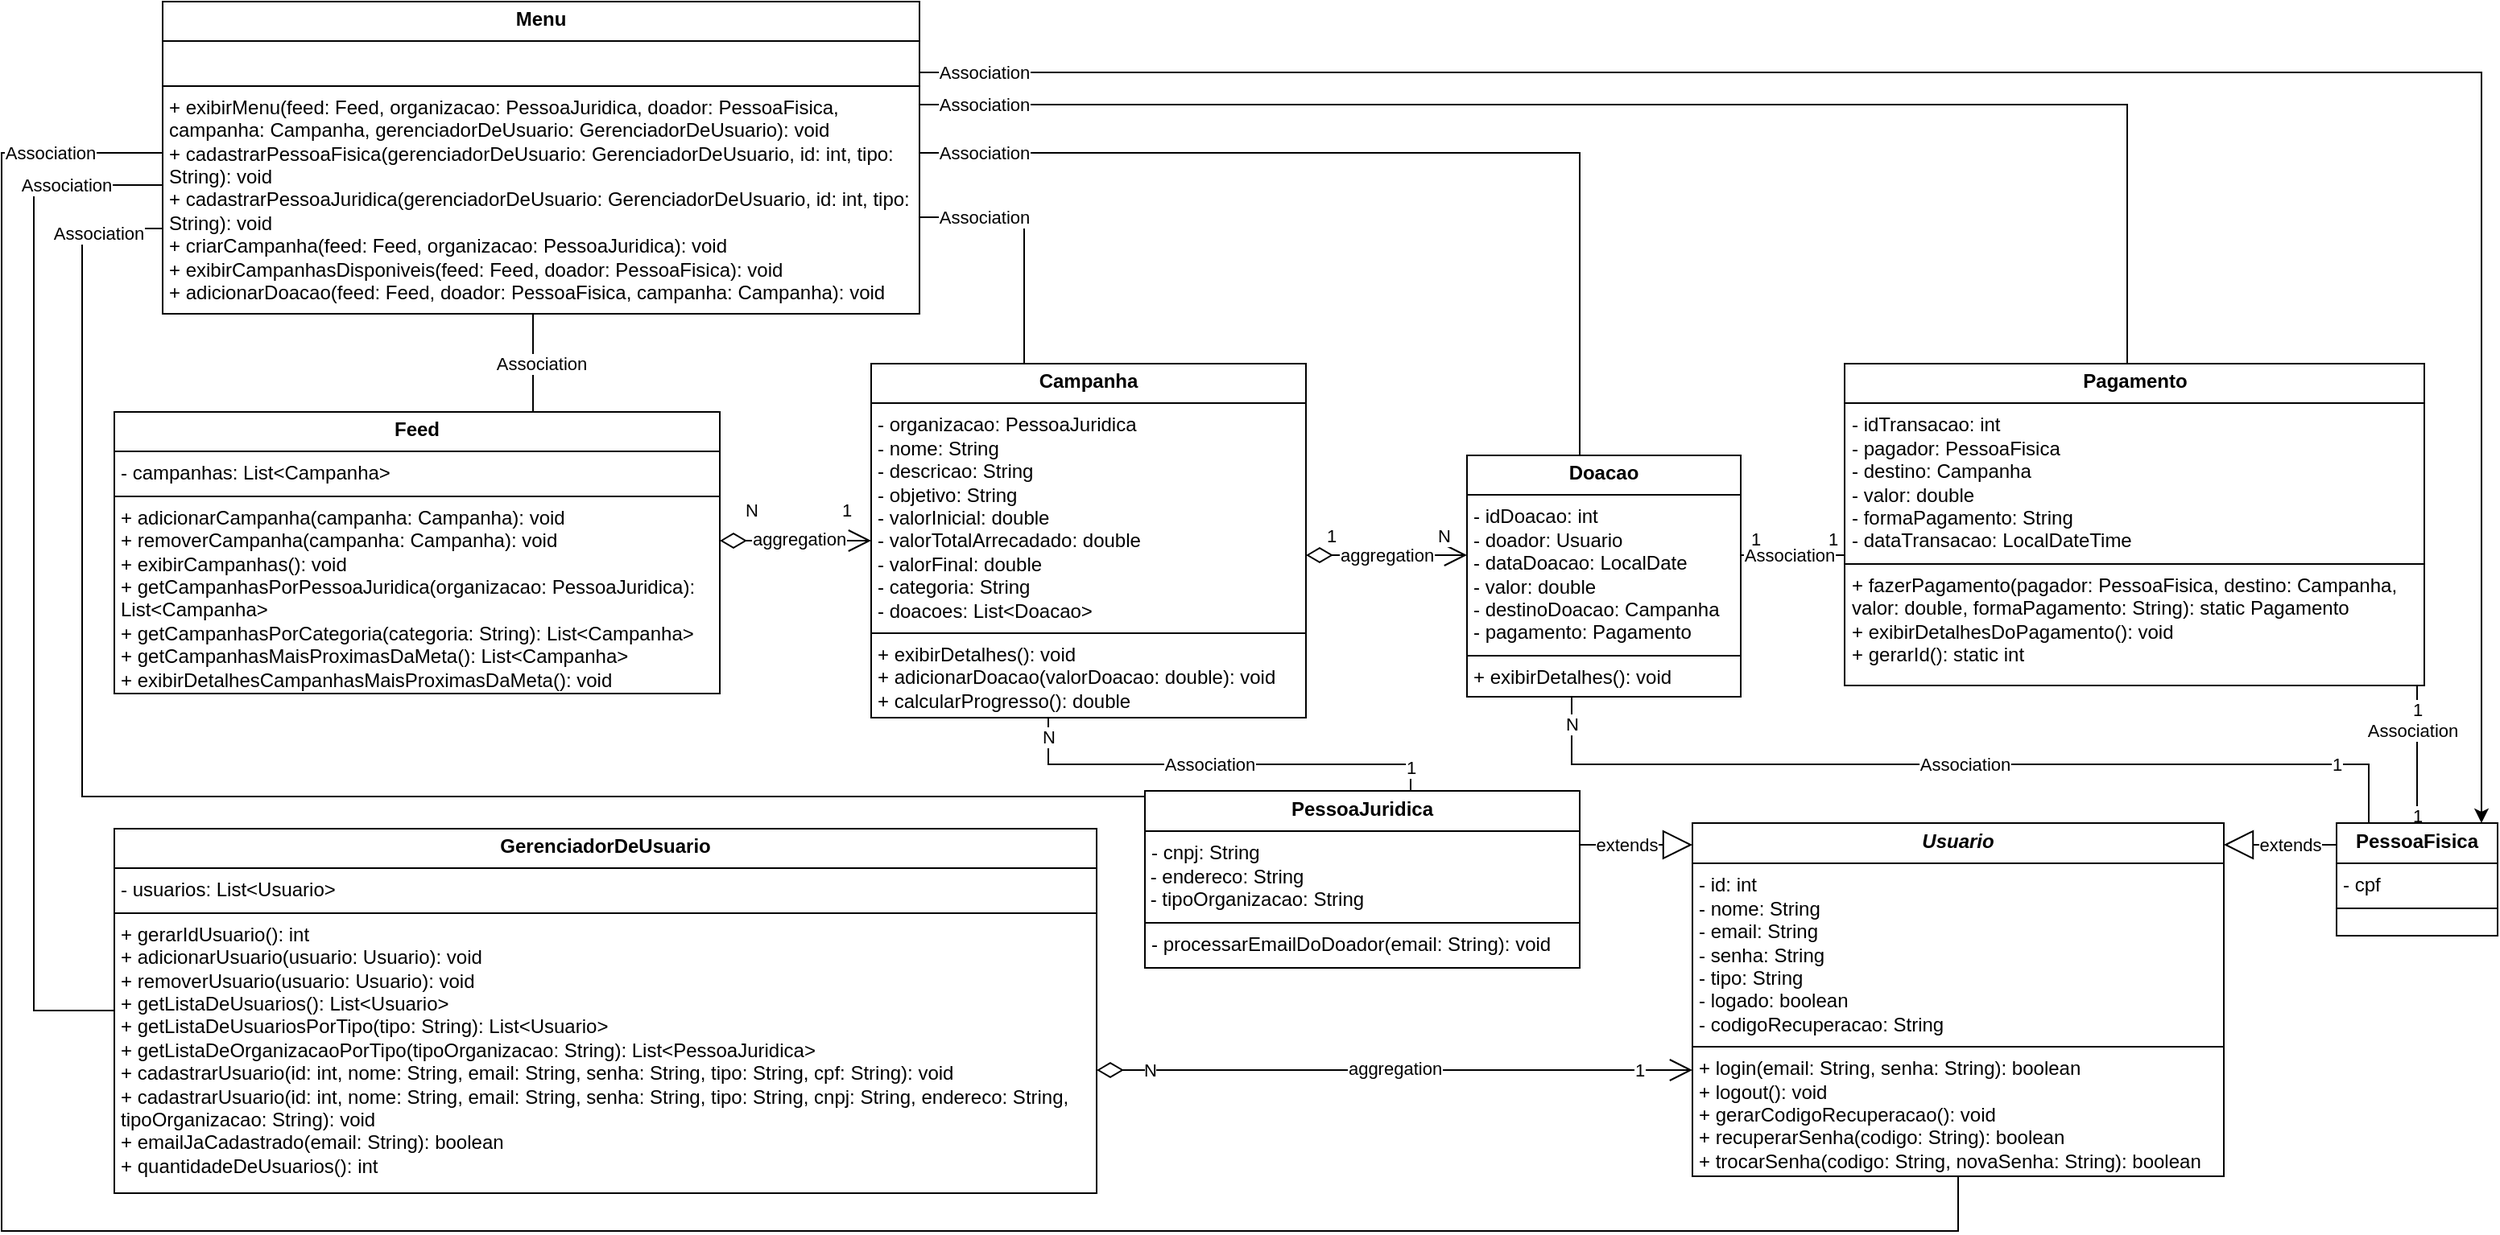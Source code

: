 <mxfile version="24.8.8">
  <diagram name="Página-1" id="lHM0XxpoYWxzi4uBRQyZ">
    <mxGraphModel dx="2049" dy="468" grid="1" gridSize="10" guides="1" tooltips="1" connect="1" arrows="1" fold="1" page="1" pageScale="1" pageWidth="1169" pageHeight="827" math="0" shadow="0">
      <root>
        <mxCell id="0" />
        <mxCell id="1" parent="0" />
        <mxCell id="vQ8KOTCToY-eHlb9DLR3-48" style="edgeStyle=orthogonalEdgeStyle;rounded=0;orthogonalLoop=1;jettySize=auto;html=1;strokeColor=default;align=left;verticalAlign=bottom;fontFamily=Helvetica;fontSize=11;fontColor=default;labelBackgroundColor=default;startArrow=diamondThin;startFill=0;startSize=14;endArrow=open;endSize=12;" parent="1" source="vQ8KOTCToY-eHlb9DLR3-4" target="J2ThRkLxDdY4WMBhR2OH-1" edge="1">
          <mxGeometry relative="1" as="geometry">
            <Array as="points">
              <mxPoint x="300" y="674" />
              <mxPoint x="300" y="674" />
            </Array>
          </mxGeometry>
        </mxCell>
        <mxCell id="vQ8KOTCToY-eHlb9DLR3-49" value="aggregation" style="edgeLabel;html=1;align=center;verticalAlign=middle;resizable=0;points=[];" parent="vQ8KOTCToY-eHlb9DLR3-48" vertex="1" connectable="0">
          <mxGeometry y="1" relative="1" as="geometry">
            <mxPoint as="offset" />
          </mxGeometry>
        </mxCell>
        <mxCell id="vQ8KOTCToY-eHlb9DLR3-65" value="1" style="edgeLabel;html=1;align=center;verticalAlign=middle;resizable=0;points=[];" parent="vQ8KOTCToY-eHlb9DLR3-48" vertex="1" connectable="0">
          <mxGeometry x="0.822" relative="1" as="geometry">
            <mxPoint as="offset" />
          </mxGeometry>
        </mxCell>
        <mxCell id="vQ8KOTCToY-eHlb9DLR3-66" value="N" style="edgeLabel;html=1;align=center;verticalAlign=middle;resizable=0;points=[];" parent="vQ8KOTCToY-eHlb9DLR3-48" vertex="1" connectable="0">
          <mxGeometry x="-0.822" relative="1" as="geometry">
            <mxPoint as="offset" />
          </mxGeometry>
        </mxCell>
        <mxCell id="J2ThRkLxDdY4WMBhR2OH-1" value="&lt;p style=&quot;margin:0px;margin-top:4px;text-align:center;&quot;&gt;&lt;b&gt;&lt;i&gt;Usuario&lt;/i&gt;&lt;/b&gt;&lt;/p&gt;&lt;hr size=&quot;1&quot; style=&quot;border-style:solid;&quot;&gt;&lt;p style=&quot;margin:0px;margin-left:4px;&quot;&gt;- id: int&lt;/p&gt;&lt;p style=&quot;margin:0px;margin-left:4px;&quot;&gt;- nome: String&lt;/p&gt;&lt;p style=&quot;margin:0px;margin-left:4px;&quot;&gt;- email: String&lt;/p&gt;&lt;p style=&quot;margin:0px;margin-left:4px;&quot;&gt;- senha: String&lt;/p&gt;&lt;p style=&quot;margin:0px;margin-left:4px;&quot;&gt;- tipo: String&lt;/p&gt;&lt;p style=&quot;margin:0px;margin-left:4px;&quot;&gt;- logado: boolean&lt;/p&gt;&lt;p style=&quot;margin:0px;margin-left:4px;&quot;&gt;- codigoRecuperacao: String&lt;/p&gt;&lt;hr size=&quot;1&quot; style=&quot;border-style:solid;&quot;&gt;&lt;p style=&quot;margin:0px;margin-left:4px;&quot;&gt;+ login(email: String, senha: String): boolean&lt;/p&gt;&lt;p style=&quot;margin:0px;margin-left:4px;&quot;&gt;+ logout(): void&lt;/p&gt;&lt;p style=&quot;margin:0px;margin-left:4px;&quot;&gt;+&amp;nbsp;gerarCodigoRecuperacao(): void&lt;/p&gt;&lt;p style=&quot;margin:0px;margin-left:4px;&quot;&gt;+&amp;nbsp;recuperarSenha(codigo: String): boolean&lt;/p&gt;&lt;p style=&quot;margin:0px;margin-left:4px;&quot;&gt;+&amp;nbsp;trocarSenha(codigo: String, novaSenha: String): boolean&lt;/p&gt;" style="verticalAlign=top;align=left;overflow=fill;html=1;whiteSpace=wrap;" parent="1" vertex="1">
          <mxGeometry x="490" y="520.5" width="330" height="219.5" as="geometry" />
        </mxCell>
        <mxCell id="vQ8KOTCToY-eHlb9DLR3-19" style="edgeStyle=orthogonalEdgeStyle;rounded=0;orthogonalLoop=1;jettySize=auto;html=1;strokeColor=default;align=center;verticalAlign=middle;fontFamily=Helvetica;fontSize=11;fontColor=default;labelBackgroundColor=default;endArrow=none;" parent="1" source="J2ThRkLxDdY4WMBhR2OH-14" target="vQ8KOTCToY-eHlb9DLR3-2" edge="1">
          <mxGeometry relative="1" as="geometry">
            <Array as="points">
              <mxPoint x="910" y="484" />
              <mxPoint x="415" y="484" />
            </Array>
          </mxGeometry>
        </mxCell>
        <mxCell id="vQ8KOTCToY-eHlb9DLR3-38" value="1" style="edgeLabel;html=1;align=center;verticalAlign=middle;resizable=0;points=[];rounded=0;strokeColor=default;fontFamily=Helvetica;fontSize=11;fontColor=default;labelBackgroundColor=default;" parent="vQ8KOTCToY-eHlb9DLR3-19" vertex="1" connectable="0">
          <mxGeometry x="-0.797" relative="1" as="geometry">
            <mxPoint x="1" as="offset" />
          </mxGeometry>
        </mxCell>
        <mxCell id="vQ8KOTCToY-eHlb9DLR3-39" value="N" style="edgeLabel;html=1;align=center;verticalAlign=middle;resizable=0;points=[];rounded=0;strokeColor=default;fontFamily=Helvetica;fontSize=11;fontColor=default;labelBackgroundColor=default;" parent="vQ8KOTCToY-eHlb9DLR3-19" vertex="1" connectable="0">
          <mxGeometry x="0.943" relative="1" as="geometry">
            <mxPoint as="offset" />
          </mxGeometry>
        </mxCell>
        <mxCell id="vQ8KOTCToY-eHlb9DLR3-58" value="Association" style="edgeLabel;html=1;align=center;verticalAlign=middle;resizable=0;points=[];" parent="vQ8KOTCToY-eHlb9DLR3-19" vertex="1" connectable="0">
          <mxGeometry x="0.006" relative="1" as="geometry">
            <mxPoint x="1" as="offset" />
          </mxGeometry>
        </mxCell>
        <mxCell id="vQ8KOTCToY-eHlb9DLR3-21" style="edgeStyle=orthogonalEdgeStyle;rounded=0;orthogonalLoop=1;jettySize=auto;html=1;strokeColor=default;align=center;verticalAlign=middle;fontFamily=Helvetica;fontSize=11;fontColor=default;labelBackgroundColor=default;endArrow=none;" parent="1" source="J2ThRkLxDdY4WMBhR2OH-14" target="vQ8KOTCToY-eHlb9DLR3-6" edge="1">
          <mxGeometry relative="1" as="geometry">
            <Array as="points">
              <mxPoint x="930" y="424" />
              <mxPoint x="930" y="424" />
            </Array>
          </mxGeometry>
        </mxCell>
        <mxCell id="vQ8KOTCToY-eHlb9DLR3-63" value="1" style="edgeLabel;html=1;align=center;verticalAlign=middle;resizable=0;points=[];" parent="vQ8KOTCToY-eHlb9DLR3-21" vertex="1" connectable="0">
          <mxGeometry x="0.648" y="-2" relative="1" as="geometry">
            <mxPoint x="-2" as="offset" />
          </mxGeometry>
        </mxCell>
        <mxCell id="vQ8KOTCToY-eHlb9DLR3-64" value="1" style="edgeLabel;html=1;align=center;verticalAlign=middle;resizable=0;points=[];" parent="vQ8KOTCToY-eHlb9DLR3-21" vertex="1" connectable="0">
          <mxGeometry x="-0.856" relative="1" as="geometry">
            <mxPoint y="1" as="offset" />
          </mxGeometry>
        </mxCell>
        <mxCell id="vQ8KOTCToY-eHlb9DLR3-41" style="edgeStyle=orthogonalEdgeStyle;rounded=0;orthogonalLoop=1;jettySize=auto;html=1;strokeColor=default;align=center;verticalAlign=middle;fontFamily=Helvetica;fontSize=11;fontColor=default;labelBackgroundColor=default;endArrow=block;endFill=0;endSize=16;" parent="1" source="J2ThRkLxDdY4WMBhR2OH-14" target="J2ThRkLxDdY4WMBhR2OH-1" edge="1">
          <mxGeometry relative="1" as="geometry">
            <Array as="points">
              <mxPoint x="880" y="534" />
              <mxPoint x="880" y="534" />
            </Array>
          </mxGeometry>
        </mxCell>
        <mxCell id="vQ8KOTCToY-eHlb9DLR3-43" value="extends" style="edgeLabel;html=1;align=center;verticalAlign=middle;resizable=0;points=[];" parent="vQ8KOTCToY-eHlb9DLR3-41" vertex="1" connectable="0">
          <mxGeometry x="-0.171" relative="1" as="geometry">
            <mxPoint as="offset" />
          </mxGeometry>
        </mxCell>
        <mxCell id="J2ThRkLxDdY4WMBhR2OH-14" value="&lt;p style=&quot;margin:0px;margin-top:4px;text-align:center;&quot;&gt;&lt;span style=&quot;font-weight: 700;&quot;&gt;PessoaFisica&lt;/span&gt;&lt;/p&gt;&lt;hr size=&quot;1&quot; style=&quot;border-style:solid;&quot;&gt;&lt;p style=&quot;margin:0px;margin-left:4px;&quot;&gt;- cpf&lt;/p&gt;&lt;hr size=&quot;1&quot; style=&quot;border-style:solid;&quot;&gt;&lt;p style=&quot;margin:0px;margin-left:4px;&quot;&gt;&lt;br&gt;&lt;/p&gt;" style="verticalAlign=top;align=left;overflow=fill;html=1;whiteSpace=wrap;" parent="1" vertex="1">
          <mxGeometry x="890" y="520.5" width="100" height="70" as="geometry" />
        </mxCell>
        <mxCell id="vQ8KOTCToY-eHlb9DLR3-18" style="edgeStyle=orthogonalEdgeStyle;rounded=0;orthogonalLoop=1;jettySize=auto;html=1;strokeColor=default;align=center;verticalAlign=middle;fontFamily=Helvetica;fontSize=11;fontColor=default;labelBackgroundColor=default;endArrow=none;" parent="1" source="J2ThRkLxDdY4WMBhR2OH-15" target="vQ8KOTCToY-eHlb9DLR3-1" edge="1">
          <mxGeometry relative="1" as="geometry">
            <Array as="points">
              <mxPoint x="315" y="484" />
              <mxPoint x="90" y="484" />
            </Array>
          </mxGeometry>
        </mxCell>
        <mxCell id="vQ8KOTCToY-eHlb9DLR3-53" value="Association" style="edgeLabel;html=1;align=center;verticalAlign=middle;resizable=0;points=[];" parent="vQ8KOTCToY-eHlb9DLR3-18" vertex="1" connectable="0">
          <mxGeometry x="0.05" relative="1" as="geometry">
            <mxPoint as="offset" />
          </mxGeometry>
        </mxCell>
        <mxCell id="vQ8KOTCToY-eHlb9DLR3-54" value="1" style="edgeLabel;html=1;align=center;verticalAlign=middle;resizable=0;points=[];" parent="vQ8KOTCToY-eHlb9DLR3-18" vertex="1" connectable="0">
          <mxGeometry x="-0.886" relative="1" as="geometry">
            <mxPoint y="1" as="offset" />
          </mxGeometry>
        </mxCell>
        <mxCell id="vQ8KOTCToY-eHlb9DLR3-55" value="N" style="edgeLabel;html=1;align=center;verticalAlign=middle;resizable=0;points=[];" parent="vQ8KOTCToY-eHlb9DLR3-18" vertex="1" connectable="0">
          <mxGeometry x="0.917" relative="1" as="geometry">
            <mxPoint y="1" as="offset" />
          </mxGeometry>
        </mxCell>
        <mxCell id="vQ8KOTCToY-eHlb9DLR3-42" style="edgeStyle=orthogonalEdgeStyle;rounded=0;orthogonalLoop=1;jettySize=auto;html=1;strokeColor=default;align=center;verticalAlign=middle;fontFamily=Helvetica;fontSize=11;fontColor=default;labelBackgroundColor=default;endArrow=block;endFill=0;endSize=16;" parent="1" source="J2ThRkLxDdY4WMBhR2OH-15" target="J2ThRkLxDdY4WMBhR2OH-1" edge="1">
          <mxGeometry relative="1" as="geometry">
            <Array as="points">
              <mxPoint x="450" y="534" />
              <mxPoint x="450" y="534" />
            </Array>
          </mxGeometry>
        </mxCell>
        <mxCell id="vQ8KOTCToY-eHlb9DLR3-44" value="extends" style="edgeLabel;html=1;align=center;verticalAlign=middle;resizable=0;points=[];" parent="vQ8KOTCToY-eHlb9DLR3-42" vertex="1" connectable="0">
          <mxGeometry x="-0.3" relative="1" as="geometry">
            <mxPoint x="4" as="offset" />
          </mxGeometry>
        </mxCell>
        <mxCell id="J2ThRkLxDdY4WMBhR2OH-15" value="&lt;p style=&quot;margin:0px;margin-top:4px;text-align:center;&quot;&gt;&lt;span style=&quot;font-weight: 700;&quot;&gt;PessoaJuridica&lt;/span&gt;&lt;/p&gt;&lt;hr size=&quot;1&quot; style=&quot;border-style:solid;&quot;&gt;&lt;p style=&quot;margin:0px;margin-left:4px;&quot;&gt;- cnpj: String&lt;/p&gt;&lt;div&gt;&amp;nbsp;- endereco: String&lt;/div&gt;&lt;div&gt;&amp;nbsp;- tipoOrganizacao: String&lt;/div&gt;&lt;hr size=&quot;1&quot; style=&quot;border-style:solid;&quot;&gt;&lt;p style=&quot;margin:0px;margin-left:4px;&quot;&gt;- processarEmailDoDoador(email: String): void&lt;/p&gt;" style="verticalAlign=top;align=left;overflow=fill;html=1;whiteSpace=wrap;" parent="1" vertex="1">
          <mxGeometry x="150" y="500.5" width="270" height="110" as="geometry" />
        </mxCell>
        <mxCell id="vQ8KOTCToY-eHlb9DLR3-13" style="edgeStyle=orthogonalEdgeStyle;rounded=0;orthogonalLoop=1;jettySize=auto;html=1;strokeColor=default;align=left;verticalAlign=bottom;fontFamily=Helvetica;fontSize=11;fontColor=default;labelBackgroundColor=default;startArrow=diamondThin;startFill=0;startSize=14;endArrow=open;endSize=12;" parent="1" source="vQ8KOTCToY-eHlb9DLR3-3" target="vQ8KOTCToY-eHlb9DLR3-1" edge="1">
          <mxGeometry relative="1" as="geometry">
            <Array as="points">
              <mxPoint x="-90" y="345" />
              <mxPoint x="-90" y="345" />
            </Array>
          </mxGeometry>
        </mxCell>
        <mxCell id="vQ8KOTCToY-eHlb9DLR3-26" value="1" style="edgeLabel;html=1;align=left;verticalAlign=bottom;resizable=0;points=[];rounded=0;strokeColor=default;fontFamily=Helvetica;fontSize=11;fontColor=default;labelBackgroundColor=default;" parent="vQ8KOTCToY-eHlb9DLR3-13" vertex="1" connectable="0">
          <mxGeometry x="0.25" y="-1" relative="1" as="geometry">
            <mxPoint x="15" y="-12" as="offset" />
          </mxGeometry>
        </mxCell>
        <mxCell id="vQ8KOTCToY-eHlb9DLR3-27" value="N" style="edgeLabel;html=1;align=left;verticalAlign=bottom;resizable=0;points=[];rounded=0;strokeColor=default;fontFamily=Helvetica;fontSize=11;fontColor=default;labelBackgroundColor=default;" parent="vQ8KOTCToY-eHlb9DLR3-13" vertex="1" connectable="0">
          <mxGeometry x="-0.55" relative="1" as="geometry">
            <mxPoint x="-7" y="-11" as="offset" />
          </mxGeometry>
        </mxCell>
        <mxCell id="vQ8KOTCToY-eHlb9DLR3-56" value="aggregation" style="edgeLabel;html=1;align=center;verticalAlign=middle;resizable=0;points=[];" parent="vQ8KOTCToY-eHlb9DLR3-13" vertex="1" connectable="0">
          <mxGeometry x="-0.062" relative="1" as="geometry">
            <mxPoint x="5" y="-1" as="offset" />
          </mxGeometry>
        </mxCell>
        <mxCell id="vQ8KOTCToY-eHlb9DLR3-14" style="edgeStyle=orthogonalEdgeStyle;rounded=0;orthogonalLoop=1;jettySize=auto;html=1;strokeColor=default;align=left;verticalAlign=bottom;fontFamily=Helvetica;fontSize=11;fontColor=default;labelBackgroundColor=default;startArrow=diamondThin;startFill=0;startSize=14;endArrow=open;endSize=12;" parent="1" source="vQ8KOTCToY-eHlb9DLR3-1" target="vQ8KOTCToY-eHlb9DLR3-2" edge="1">
          <mxGeometry relative="1" as="geometry">
            <Array as="points">
              <mxPoint x="300" y="354" />
              <mxPoint x="300" y="354" />
            </Array>
          </mxGeometry>
        </mxCell>
        <mxCell id="vQ8KOTCToY-eHlb9DLR3-24" value="1" style="edgeLabel;html=1;align=left;verticalAlign=bottom;resizable=0;points=[];rounded=0;strokeColor=default;fontFamily=Helvetica;fontSize=11;fontColor=default;labelBackgroundColor=default;" parent="vQ8KOTCToY-eHlb9DLR3-14" vertex="1" connectable="0">
          <mxGeometry x="-0.55" y="1" relative="1" as="geometry">
            <mxPoint x="-12" y="-3" as="offset" />
          </mxGeometry>
        </mxCell>
        <mxCell id="vQ8KOTCToY-eHlb9DLR3-25" value="N" style="edgeLabel;html=1;align=left;verticalAlign=bottom;resizable=0;points=[];rounded=0;strokeColor=default;fontFamily=Helvetica;fontSize=11;fontColor=default;labelBackgroundColor=default;" parent="vQ8KOTCToY-eHlb9DLR3-14" vertex="1" connectable="0">
          <mxGeometry x="0.3" y="1" relative="1" as="geometry">
            <mxPoint x="15" y="-3" as="offset" />
          </mxGeometry>
        </mxCell>
        <mxCell id="vQ8KOTCToY-eHlb9DLR3-1" value="&lt;p style=&quot;margin:0px;margin-top:4px;text-align:center;&quot;&gt;&lt;b&gt;Campanha&lt;/b&gt;&lt;/p&gt;&lt;hr size=&quot;1&quot; style=&quot;border-style:solid;&quot;&gt;&lt;p style=&quot;margin:0px;margin-left:4px;&quot;&gt;- organizacao: PessoaJuridica&lt;/p&gt;&lt;p style=&quot;margin:0px;margin-left:4px;&quot;&gt;- nome: String&lt;/p&gt;&lt;p style=&quot;margin:0px;margin-left:4px;&quot;&gt;- descricao: String&lt;/p&gt;&lt;p style=&quot;margin:0px;margin-left:4px;&quot;&gt;- objetivo: String&lt;/p&gt;&lt;p style=&quot;margin:0px;margin-left:4px;&quot;&gt;- valorInicial: double&lt;/p&gt;&lt;p style=&quot;margin:0px;margin-left:4px;&quot;&gt;- valorTotalArrecadado: double&lt;/p&gt;&lt;p style=&quot;margin:0px;margin-left:4px;&quot;&gt;- valorFinal: double&lt;/p&gt;&lt;p style=&quot;margin:0px;margin-left:4px;&quot;&gt;- categoria: String&lt;/p&gt;&lt;p style=&quot;margin:0px;margin-left:4px;&quot;&gt;- doacoes: List&amp;lt;Doacao&amp;gt;&lt;/p&gt;&lt;hr size=&quot;1&quot; style=&quot;border-style:solid;&quot;&gt;&lt;p style=&quot;margin:0px;margin-left:4px;&quot;&gt;+ exibirDetalhes(): void&lt;/p&gt;&lt;p style=&quot;margin:0px;margin-left:4px;&quot;&gt;+ adicionarDoacao(valorDoacao: double): void&lt;/p&gt;&lt;p style=&quot;margin:0px;margin-left:4px;&quot;&gt;+ calcularProgresso(): double&lt;/p&gt;" style="verticalAlign=top;align=left;overflow=fill;html=1;whiteSpace=wrap;" parent="1" vertex="1">
          <mxGeometry x="-20" y="235" width="270" height="220" as="geometry" />
        </mxCell>
        <mxCell id="vQ8KOTCToY-eHlb9DLR3-16" style="edgeStyle=orthogonalEdgeStyle;rounded=0;orthogonalLoop=1;jettySize=auto;html=1;strokeColor=default;align=center;verticalAlign=middle;fontFamily=Helvetica;fontSize=11;fontColor=default;labelBackgroundColor=default;endArrow=none;" parent="1" source="vQ8KOTCToY-eHlb9DLR3-2" target="vQ8KOTCToY-eHlb9DLR3-6" edge="1">
          <mxGeometry relative="1" as="geometry">
            <Array as="points">
              <mxPoint x="560" y="354" />
              <mxPoint x="560" y="354" />
            </Array>
          </mxGeometry>
        </mxCell>
        <mxCell id="vQ8KOTCToY-eHlb9DLR3-36" value="1" style="edgeLabel;html=1;align=center;verticalAlign=middle;resizable=0;points=[];rounded=0;strokeColor=default;fontFamily=Helvetica;fontSize=11;fontColor=default;labelBackgroundColor=default;" parent="vQ8KOTCToY-eHlb9DLR3-16" vertex="1" connectable="0">
          <mxGeometry x="-0.371" relative="1" as="geometry">
            <mxPoint x="-12" y="-10" as="offset" />
          </mxGeometry>
        </mxCell>
        <mxCell id="vQ8KOTCToY-eHlb9DLR3-37" value="1" style="edgeLabel;html=1;align=center;verticalAlign=middle;resizable=0;points=[];rounded=0;strokeColor=default;fontFamily=Helvetica;fontSize=11;fontColor=default;labelBackgroundColor=default;" parent="vQ8KOTCToY-eHlb9DLR3-16" vertex="1" connectable="0">
          <mxGeometry x="0.314" y="1" relative="1" as="geometry">
            <mxPoint x="14" y="-9" as="offset" />
          </mxGeometry>
        </mxCell>
        <mxCell id="vQ8KOTCToY-eHlb9DLR3-2" value="&lt;p style=&quot;margin:0px;margin-top:4px;text-align:center;&quot;&gt;&lt;b&gt;Doacao&lt;/b&gt;&lt;/p&gt;&lt;hr size=&quot;1&quot; style=&quot;border-style:solid;&quot;&gt;&lt;p style=&quot;margin:0px;margin-left:4px;&quot;&gt;- idDoacao: int&lt;/p&gt;&lt;p style=&quot;margin:0px;margin-left:4px;&quot;&gt;- doador: Usuario&lt;/p&gt;&lt;p style=&quot;margin:0px;margin-left:4px;&quot;&gt;- dataDoacao: LocalDate&lt;/p&gt;&lt;p style=&quot;margin:0px;margin-left:4px;&quot;&gt;- valor: double&lt;/p&gt;&lt;p style=&quot;margin:0px;margin-left:4px;&quot;&gt;- destinoDoacao: Campanha&lt;/p&gt;&lt;p style=&quot;margin:0px;margin-left:4px;&quot;&gt;- pagamento: Pagamento&lt;/p&gt;&lt;hr size=&quot;1&quot; style=&quot;border-style:solid;&quot;&gt;&lt;p style=&quot;margin:0px;margin-left:4px;&quot;&gt;+ exibirDetalhes(): void&lt;/p&gt;" style="verticalAlign=top;align=left;overflow=fill;html=1;whiteSpace=wrap;" parent="1" vertex="1">
          <mxGeometry x="350" y="292" width="170" height="150" as="geometry" />
        </mxCell>
        <mxCell id="vQ8KOTCToY-eHlb9DLR3-3" value="&lt;p style=&quot;margin:0px;margin-top:4px;text-align:center;&quot;&gt;&lt;b&gt;Feed&lt;/b&gt;&lt;/p&gt;&lt;hr size=&quot;1&quot; style=&quot;border-style:solid;&quot;&gt;&lt;p style=&quot;margin:0px;margin-left:4px;&quot;&gt;- campanhas: List&amp;lt;Campanha&amp;gt;&lt;/p&gt;&lt;hr size=&quot;1&quot; style=&quot;border-style:solid;&quot;&gt;&lt;p style=&quot;margin:0px;margin-left:4px;&quot;&gt;+ adicionarCampanha(campanha: Campanha): void&lt;/p&gt;&lt;p style=&quot;margin:0px;margin-left:4px;&quot;&gt;+ removerCampanha(campanha: Campanha): void&lt;/p&gt;&lt;p style=&quot;margin:0px;margin-left:4px;&quot;&gt;+ exibirCampanhas(): void&lt;/p&gt;&lt;p style=&quot;margin:0px;margin-left:4px;&quot;&gt;+ getCampanhasPorPessoaJuridica(organizacao: PessoaJuridica): List&amp;lt;Campanha&amp;gt;&lt;/p&gt;&lt;p style=&quot;margin:0px;margin-left:4px;&quot;&gt;+ getCampanhasPorCategoria(categoria: String): List&amp;lt;Campanha&amp;gt;&lt;/p&gt;&lt;p style=&quot;margin:0px;margin-left:4px;&quot;&gt;+ getCampanhasMaisProximasDaMeta(): List&amp;lt;Campanha&amp;gt;&lt;/p&gt;&lt;p style=&quot;margin:0px;margin-left:4px;&quot;&gt;+ exibirDetalhesCampanhasMaisProximasDaMeta(): void&lt;/p&gt;" style="verticalAlign=top;align=left;overflow=fill;html=1;whiteSpace=wrap;" parent="1" vertex="1">
          <mxGeometry x="-490" y="265" width="376" height="175" as="geometry" />
        </mxCell>
        <mxCell id="vQ8KOTCToY-eHlb9DLR3-4" value="&lt;p style=&quot;margin:0px;margin-top:4px;text-align:center;&quot;&gt;&lt;b&gt;GerenciadorDeUsuario&lt;/b&gt;&lt;/p&gt;&lt;hr size=&quot;1&quot; style=&quot;border-style:solid;&quot;&gt;&lt;p style=&quot;margin:0px;margin-left:4px;&quot;&gt;- usuarios: List&amp;lt;Usuario&amp;gt;&lt;/p&gt;&lt;hr size=&quot;1&quot; style=&quot;border-style:solid;&quot;&gt;&lt;p style=&quot;margin:0px;margin-left:4px;&quot;&gt;+ gerarIdUsuario(): int&lt;/p&gt;&lt;p style=&quot;margin:0px;margin-left:4px;&quot;&gt;+ adicionarUsuario(usuario: Usuario): void&lt;/p&gt;&lt;p style=&quot;margin:0px;margin-left:4px;&quot;&gt;+ removerUsuario(usuario: Usuario): void&lt;/p&gt;&lt;p style=&quot;margin:0px;margin-left:4px;&quot;&gt;+ getListaDeUsuarios(): List&amp;lt;Usuario&amp;gt;&lt;/p&gt;&lt;p style=&quot;margin:0px;margin-left:4px;&quot;&gt;+ getListaDeUsuariosPorTipo(tipo: String): List&amp;lt;Usuario&amp;gt;&lt;/p&gt;&lt;p style=&quot;margin:0px;margin-left:4px;&quot;&gt;+ getListaDeOrganizacaoPorTipo(tipoOrganizacao: String): List&amp;lt;PessoaJuridica&amp;gt;&lt;/p&gt;&lt;p style=&quot;margin:0px;margin-left:4px;&quot;&gt;+ cadastrarUsuario(id: int, nome: String, email: String, senha: String, tipo: String, cpf: String): void&lt;/p&gt;&lt;p style=&quot;margin:0px;margin-left:4px;&quot;&gt;+ cadastrarUsuario(id: int, nome: String, email: String, senha: String, tipo: String, cnpj: String, endereco: String, tipoOrganizacao: String): void&lt;/p&gt;&lt;p style=&quot;margin:0px;margin-left:4px;&quot;&gt;+ emailJaCadastrado(email: String): boolean&lt;/p&gt;&lt;p style=&quot;margin:0px;margin-left:4px;&quot;&gt;+ quantidadeDeUsuarios(): int&lt;/p&gt;" style="verticalAlign=top;align=left;overflow=fill;html=1;whiteSpace=wrap;" parent="1" vertex="1">
          <mxGeometry x="-490" y="524" width="610" height="226.5" as="geometry" />
        </mxCell>
        <mxCell id="vQ8KOTCToY-eHlb9DLR3-7" style="edgeStyle=orthogonalEdgeStyle;rounded=0;orthogonalLoop=1;jettySize=auto;html=1;strokeColor=default;align=center;verticalAlign=middle;fontFamily=Helvetica;fontSize=11;fontColor=default;labelBackgroundColor=default;endArrow=none;" parent="1" source="vQ8KOTCToY-eHlb9DLR3-5" target="vQ8KOTCToY-eHlb9DLR3-1" edge="1">
          <mxGeometry relative="1" as="geometry">
            <Array as="points">
              <mxPoint x="75" y="144" />
            </Array>
          </mxGeometry>
        </mxCell>
        <mxCell id="vQ8KOTCToY-eHlb9DLR3-9" style="edgeStyle=orthogonalEdgeStyle;rounded=0;orthogonalLoop=1;jettySize=auto;html=1;strokeColor=default;align=center;verticalAlign=middle;fontFamily=Helvetica;fontSize=11;fontColor=default;labelBackgroundColor=default;endArrow=none;" parent="1" source="vQ8KOTCToY-eHlb9DLR3-5" target="vQ8KOTCToY-eHlb9DLR3-2" edge="1">
          <mxGeometry relative="1" as="geometry">
            <Array as="points">
              <mxPoint x="420" y="104" />
            </Array>
          </mxGeometry>
        </mxCell>
        <mxCell id="vQ8KOTCToY-eHlb9DLR3-15" style="edgeStyle=orthogonalEdgeStyle;rounded=0;orthogonalLoop=1;jettySize=auto;html=1;strokeColor=default;align=center;verticalAlign=middle;fontFamily=Helvetica;fontSize=11;fontColor=default;labelBackgroundColor=default;endArrow=none;" parent="1" source="vQ8KOTCToY-eHlb9DLR3-5" target="vQ8KOTCToY-eHlb9DLR3-3" edge="1">
          <mxGeometry relative="1" as="geometry">
            <Array as="points">
              <mxPoint x="-230" y="234" />
              <mxPoint x="-230" y="234" />
            </Array>
          </mxGeometry>
        </mxCell>
        <mxCell id="vQ8KOTCToY-eHlb9DLR3-22" style="edgeStyle=orthogonalEdgeStyle;rounded=0;orthogonalLoop=1;jettySize=auto;html=1;strokeColor=default;align=center;verticalAlign=middle;fontFamily=Helvetica;fontSize=11;fontColor=default;labelBackgroundColor=default;endArrow=none;" parent="1" source="vQ8KOTCToY-eHlb9DLR3-5" target="vQ8KOTCToY-eHlb9DLR3-6" edge="1">
          <mxGeometry relative="1" as="geometry">
            <Array as="points">
              <mxPoint x="760" y="74" />
            </Array>
          </mxGeometry>
        </mxCell>
        <mxCell id="vQ8KOTCToY-eHlb9DLR3-23" style="edgeStyle=orthogonalEdgeStyle;rounded=0;orthogonalLoop=1;jettySize=auto;html=1;strokeColor=default;align=center;verticalAlign=middle;fontFamily=Helvetica;fontSize=11;fontColor=default;labelBackgroundColor=default;endArrow=none;" parent="1" source="vQ8KOTCToY-eHlb9DLR3-5" target="J2ThRkLxDdY4WMBhR2OH-15" edge="1">
          <mxGeometry relative="1" as="geometry">
            <mxPoint x="-480" y="150.5" as="sourcePoint" />
            <mxPoint x="160" y="500.5" as="targetPoint" />
            <Array as="points">
              <mxPoint x="-510" y="151" />
              <mxPoint x="-510" y="504" />
            </Array>
          </mxGeometry>
        </mxCell>
        <mxCell id="vQ8KOTCToY-eHlb9DLR3-70" style="edgeStyle=orthogonalEdgeStyle;rounded=0;orthogonalLoop=1;jettySize=auto;html=1;strokeColor=default;align=center;verticalAlign=middle;fontFamily=Helvetica;fontSize=11;fontColor=default;labelBackgroundColor=default;endArrow=none;" parent="1" source="vQ8KOTCToY-eHlb9DLR3-5" target="vQ8KOTCToY-eHlb9DLR3-4" edge="1">
          <mxGeometry relative="1" as="geometry">
            <Array as="points">
              <mxPoint x="-540" y="124" />
              <mxPoint x="-540" y="637" />
            </Array>
          </mxGeometry>
        </mxCell>
        <mxCell id="vQ8KOTCToY-eHlb9DLR3-71" style="edgeStyle=orthogonalEdgeStyle;rounded=0;orthogonalLoop=1;jettySize=auto;html=1;strokeColor=default;align=center;verticalAlign=middle;fontFamily=Helvetica;fontSize=11;fontColor=default;labelBackgroundColor=default;endArrow=none;" parent="1" source="vQ8KOTCToY-eHlb9DLR3-5" target="J2ThRkLxDdY4WMBhR2OH-1" edge="1">
          <mxGeometry relative="1" as="geometry">
            <Array as="points">
              <mxPoint x="-560" y="104" />
              <mxPoint x="-560" y="774" />
              <mxPoint x="655" y="774" />
            </Array>
          </mxGeometry>
        </mxCell>
        <mxCell id="vQ8KOTCToY-eHlb9DLR3-78" style="edgeStyle=orthogonalEdgeStyle;rounded=0;orthogonalLoop=1;jettySize=auto;html=1;" parent="1" source="vQ8KOTCToY-eHlb9DLR3-5" target="J2ThRkLxDdY4WMBhR2OH-14" edge="1">
          <mxGeometry relative="1" as="geometry">
            <Array as="points">
              <mxPoint x="-60" y="54" />
              <mxPoint x="980" y="54" />
            </Array>
          </mxGeometry>
        </mxCell>
        <mxCell id="vQ8KOTCToY-eHlb9DLR3-5" value="&lt;p style=&quot;margin:0px;margin-top:4px;text-align:center;&quot;&gt;&lt;b&gt;Menu&lt;/b&gt;&lt;/p&gt;&lt;hr size=&quot;1&quot; style=&quot;border-style:solid;&quot;&gt;&lt;p style=&quot;margin:0px;margin-left:4px;&quot;&gt;&lt;br&gt;&lt;/p&gt;&lt;hr size=&quot;1&quot; style=&quot;border-style:solid;&quot;&gt;&lt;p style=&quot;margin:0px;margin-left:4px;&quot;&gt;+ exibirMenu(feed: Feed, organizacao: PessoaJuridica, doador: PessoaFisica, campanha: Campanha, gerenciadorDeUsuario: GerenciadorDeUsuario): void&lt;/p&gt;&lt;p style=&quot;margin:0px;margin-left:4px;&quot;&gt;+ cadastrarPessoaFisica(gerenciadorDeUsuario: GerenciadorDeUsuario, id: int, tipo: String): void&lt;/p&gt;&lt;p style=&quot;margin:0px;margin-left:4px;&quot;&gt;+ cadastrarPessoaJuridica(&lt;span style=&quot;background-color: initial;&quot;&gt;gerenciadorDeUsuario: GerenciadorDeUsuario, id: int, tipo: String&lt;/span&gt;&lt;span style=&quot;background-color: initial;&quot;&gt;): void&lt;/span&gt;&lt;/p&gt;&lt;p style=&quot;margin:0px;margin-left:4px;&quot;&gt;+ criarCampanha(feed: Feed, organizacao: PessoaJuridica): void&lt;/p&gt;&lt;p style=&quot;margin:0px;margin-left:4px;&quot;&gt;+ exibirCampanhasDisponiveis(feed: Feed, doador: PessoaFisica): void&lt;/p&gt;&lt;p style=&quot;margin:0px;margin-left:4px;&quot;&gt;+ adicionarDoacao(feed: Feed, doador: PessoaFisica, campanha: Campanha): void&lt;/p&gt;" style="verticalAlign=top;align=left;overflow=fill;html=1;whiteSpace=wrap;" parent="1" vertex="1">
          <mxGeometry x="-460" y="10" width="470" height="194" as="geometry" />
        </mxCell>
        <mxCell id="vQ8KOTCToY-eHlb9DLR3-6" value="&lt;p style=&quot;margin:0px;margin-top:4px;text-align:center;&quot;&gt;&lt;b&gt;Pagamento&lt;/b&gt;&lt;/p&gt;&lt;hr size=&quot;1&quot; style=&quot;border-style:solid;&quot;&gt;&lt;p style=&quot;margin:0px;margin-left:4px;&quot;&gt;- idTransacao: int&lt;/p&gt;&lt;p style=&quot;margin:0px;margin-left:4px;&quot;&gt;- pagador: PessoaFisica&lt;/p&gt;&lt;p style=&quot;margin:0px;margin-left:4px;&quot;&gt;- destino: Campanha&lt;/p&gt;&lt;p style=&quot;margin:0px;margin-left:4px;&quot;&gt;- valor: double&lt;/p&gt;&lt;p style=&quot;margin:0px;margin-left:4px;&quot;&gt;- formaPagamento: String&lt;/p&gt;&lt;p style=&quot;margin:0px;margin-left:4px;&quot;&gt;- dataTransacao: LocalDateTime&lt;/p&gt;&lt;hr size=&quot;1&quot; style=&quot;border-style:solid;&quot;&gt;&lt;p style=&quot;margin:0px;margin-left:4px;&quot;&gt;+ fazerPagamento(pagador: PessoaFisica, destino: Campanha, valor: double, formaPagamento: String): static Pagamento&lt;/p&gt;&lt;p style=&quot;margin:0px;margin-left:4px;&quot;&gt;+ exibirDetalhesDoPagamento(): void&lt;/p&gt;&lt;p style=&quot;margin:0px;margin-left:4px;&quot;&gt;+ gerarId(): static int&lt;/p&gt;" style="verticalAlign=top;align=left;overflow=fill;html=1;whiteSpace=wrap;" parent="1" vertex="1">
          <mxGeometry x="584.5" y="235" width="360" height="200" as="geometry" />
        </mxCell>
        <mxCell id="vQ8KOTCToY-eHlb9DLR3-59" value="aggregation" style="edgeLabel;html=1;align=center;verticalAlign=middle;resizable=0;points=[];" parent="1" vertex="1" connectable="0">
          <mxGeometry x="300" y="354" as="geometry" />
        </mxCell>
        <mxCell id="vQ8KOTCToY-eHlb9DLR3-60" value="Association" style="edgeLabel;html=1;align=center;verticalAlign=middle;resizable=0;points=[];" parent="1" vertex="1" connectable="0">
          <mxGeometry x="550" y="354" as="geometry" />
        </mxCell>
        <mxCell id="vQ8KOTCToY-eHlb9DLR3-62" value="Association" style="edgeLabel;html=1;align=center;verticalAlign=middle;resizable=0;points=[];" parent="1" vertex="1" connectable="0">
          <mxGeometry x="180" y="494" as="geometry">
            <mxPoint x="757" y="-31" as="offset" />
          </mxGeometry>
        </mxCell>
        <mxCell id="vQ8KOTCToY-eHlb9DLR3-69" value="Association" style="edgeLabel;html=1;align=center;verticalAlign=middle;resizable=0;points=[];" parent="1" vertex="1" connectable="0">
          <mxGeometry x="-225" y="235" as="geometry" />
        </mxCell>
        <mxCell id="vQ8KOTCToY-eHlb9DLR3-72" value="Association" style="edgeLabel;html=1;align=center;verticalAlign=middle;resizable=0;points=[];" parent="1" vertex="1" connectable="0">
          <mxGeometry x="50" y="144" as="geometry" />
        </mxCell>
        <mxCell id="vQ8KOTCToY-eHlb9DLR3-73" value="Association" style="edgeLabel;html=1;align=center;verticalAlign=middle;resizable=0;points=[];" parent="1" vertex="1" connectable="0">
          <mxGeometry x="50" y="104" as="geometry" />
        </mxCell>
        <mxCell id="vQ8KOTCToY-eHlb9DLR3-74" value="Association" style="edgeLabel;html=1;align=center;verticalAlign=middle;resizable=0;points=[];" parent="1" vertex="1" connectable="0">
          <mxGeometry x="50" y="74" as="geometry" />
        </mxCell>
        <mxCell id="vQ8KOTCToY-eHlb9DLR3-75" value="Association" style="edgeLabel;html=1;align=center;verticalAlign=middle;resizable=0;points=[];" parent="1" vertex="1" connectable="0">
          <mxGeometry x="-530" y="104" as="geometry" />
        </mxCell>
        <mxCell id="vQ8KOTCToY-eHlb9DLR3-76" value="Association" style="edgeLabel;html=1;align=center;verticalAlign=middle;resizable=0;points=[];" parent="1" vertex="1" connectable="0">
          <mxGeometry x="-520" y="124" as="geometry" />
        </mxCell>
        <mxCell id="vQ8KOTCToY-eHlb9DLR3-77" value="Association" style="edgeLabel;html=1;align=center;verticalAlign=middle;resizable=0;points=[];" parent="1" vertex="1" connectable="0">
          <mxGeometry x="-500" y="154" as="geometry" />
        </mxCell>
        <mxCell id="vQ8KOTCToY-eHlb9DLR3-79" value="Association" style="edgeLabel;html=1;align=center;verticalAlign=middle;resizable=0;points=[];" parent="1" vertex="1" connectable="0">
          <mxGeometry x="50" y="54" as="geometry" />
        </mxCell>
      </root>
    </mxGraphModel>
  </diagram>
</mxfile>
